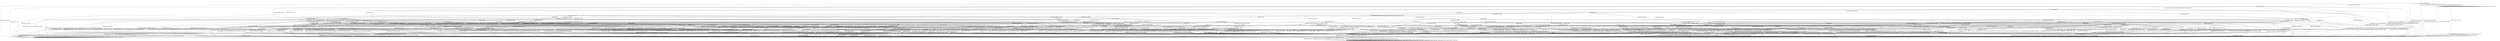 digraph h14 {
s0 [label="s0"];
s1 [label="s1"];
s2 [label="s2"];
s6 [label="s6"];
s8 [label="s8"];
s3 [label="s3"];
s4 [label="s4"];
s7 [label="s7"];
s9 [label="s9"];
s10 [label="s10"];
s16 [label="s16"];
s22 [label="s22"];
s5 [label="s5"];
s11 [label="s11"];
s17 [label="s17"];
s20 [label="s20"];
s23 [label="s23"];
s24 [label="s24"];
s28 [label="s28"];
s30 [label="s30"];
s40 [label="s40"];
s43 [label="s43"];
s69 [label="s69"];
s72 [label="s72"];
s86 [label="s86"];
s12 [label="s12"];
s13 [label="s13"];
s19 [label="s19"];
s21 [label="s21"];
s25 [label="s25"];
s26 [label="s26"];
s29 [label="s29"];
s31 [label="s31"];
s32 [label="s32"];
s34 [label="s34"];
s35 [label="s35"];
s44 [label="s44"];
s46 [label="s46"];
s48 [label="s48"];
s49 [label="s49"];
s53 [label="s53"];
s54 [label="s54"];
s70 [label="s70"];
s73 [label="s73"];
s74 [label="s74"];
s14 [label="s14"];
s15 [label="s15"];
s18 [label="s18"];
s27 [label="s27"];
s33 [label="s33"];
s36 [label="s36"];
s37 [label="s37"];
s39 [label="s39"];
s41 [label="s41"];
s42 [label="s42"];
s47 [label="s47"];
s50 [label="s50"];
s51 [label="s51"];
s55 [label="s55"];
s56 [label="s56"];
s58 [label="s58"];
s59 [label="s59"];
s71 [label="s71"];
s75 [label="s75"];
s77 [label="s77"];
s78 [label="s78"];
s38 [label="s38"];
s45 [label="s45"];
s52 [label="s52"];
s57 [label="s57"];
s60 [label="s60"];
s61 [label="s61"];
s63 [label="s63"];
s64 [label="s64"];
s76 [label="s76"];
s79 [label="s79"];
s80 [label="s80"];
s81 [label="s81"];
s82 [label="s82"];
s83 [label="s83"];
s84 [label="s84"];
s62 [label="s62"];
s65 [label="s65"];
s66 [label="s66"];
s67 [label="s67"];
s85 [label="s85"];
s68 [label="s68"];
s0 -> s1 [label="RSA_CLIENT_HELLO / HELLO_VERIFY_REQUEST"];
s0 -> s2 [label="RSA_CLIENT_KEY_EXCHANGE / TIMEOUT"];
s0 -> s8 [label="CHANGE_CIPHER_SPEC / TIMEOUT"];
s0 -> s2 [label="FINISHED / TIMEOUT"];
s0 -> s0 [label="APPLICATION / TIMEOUT"];
s0 -> s2 [label="CERTIFICATE / TIMEOUT"];
s0 -> s2 [label="EMPTY_CERTIFICATE / TIMEOUT"];
s0 -> s2 [label="CERTIFICATE_VERIFY / TIMEOUT"];
s0 -> s6 [label="Alert(WARNING,CLOSE_NOTIFY) / TIMEOUT"];
s0 -> s6 [label="Alert(FATAL,UNEXPECTED_MESSAGE) / TIMEOUT"];
s1 -> s3 [label="RSA_CLIENT_HELLO / SERVER_HELLO,CERTIFICATE,CERTIFICATE_REQUEST,SERVER_HELLO_DONE"];
s1 -> s4 [label="RSA_CLIENT_KEY_EXCHANGE / TIMEOUT"];
s1 -> s8 [label="CHANGE_CIPHER_SPEC / TIMEOUT"];
s1 -> s10 [label="FINISHED / TIMEOUT"];
s1 -> s1 [label="APPLICATION / TIMEOUT"];
s1 -> s22 [label="CERTIFICATE / TIMEOUT"];
s1 -> s16 [label="EMPTY_CERTIFICATE / TIMEOUT"];
s1 -> s10 [label="CERTIFICATE_VERIFY / TIMEOUT"];
s1 -> s6 [label="Alert(WARNING,CLOSE_NOTIFY) / Alert(WARNING,CLOSE_NOTIFY)"];
s1 -> s6 [label="Alert(FATAL,UNEXPECTED_MESSAGE) / TIMEOUT"];
s2 -> s2 [label="RSA_CLIENT_HELLO / TIMEOUT"];
s2 -> s2 [label="RSA_CLIENT_KEY_EXCHANGE / TIMEOUT"];
s2 -> s9 [label="CHANGE_CIPHER_SPEC / TIMEOUT"];
s2 -> s2 [label="FINISHED / TIMEOUT"];
s2 -> s2 [label="APPLICATION / TIMEOUT"];
s2 -> s2 [label="CERTIFICATE / TIMEOUT"];
s2 -> s2 [label="EMPTY_CERTIFICATE / TIMEOUT"];
s2 -> s2 [label="CERTIFICATE_VERIFY / TIMEOUT"];
s2 -> s6 [label="Alert(WARNING,CLOSE_NOTIFY) / TIMEOUT"];
s2 -> s6 [label="Alert(FATAL,UNEXPECTED_MESSAGE) / TIMEOUT"];
s6 -> s7 [label="RSA_CLIENT_HELLO / TIMEOUT"];
s6 -> s7 [label="RSA_CLIENT_KEY_EXCHANGE / TIMEOUT"];
s6 -> s7 [label="CHANGE_CIPHER_SPEC / TIMEOUT"];
s6 -> s7 [label="FINISHED / TIMEOUT"];
s6 -> s7 [label="APPLICATION / TIMEOUT"];
s6 -> s7 [label="CERTIFICATE / TIMEOUT"];
s6 -> s7 [label="EMPTY_CERTIFICATE / TIMEOUT"];
s6 -> s7 [label="CERTIFICATE_VERIFY / TIMEOUT"];
s6 -> s7 [label="Alert(WARNING,CLOSE_NOTIFY) / TIMEOUT"];
s6 -> s7 [label="Alert(FATAL,UNEXPECTED_MESSAGE) / TIMEOUT"];
s8 -> s8 [label="RSA_CLIENT_HELLO / TIMEOUT"];
s8 -> s8 [label="RSA_CLIENT_KEY_EXCHANGE / TIMEOUT"];
s8 -> s8 [label="CHANGE_CIPHER_SPEC / TIMEOUT"];
s8 -> s8 [label="FINISHED / TIMEOUT"];
s8 -> s8 [label="APPLICATION / TIMEOUT"];
s8 -> s8 [label="CERTIFICATE / TIMEOUT"];
s8 -> s8 [label="EMPTY_CERTIFICATE / TIMEOUT"];
s8 -> s8 [label="CERTIFICATE_VERIFY / TIMEOUT"];
s8 -> s8 [label="Alert(WARNING,CLOSE_NOTIFY) / TIMEOUT"];
s8 -> s8 [label="Alert(FATAL,UNEXPECTED_MESSAGE) / TIMEOUT"];
s3 -> s6 [label="RSA_CLIENT_HELLO / Alert(FATAL,UNEXPECTED_MESSAGE)"];
s3 -> s11 [label="RSA_CLIENT_KEY_EXCHANGE / TIMEOUT"];
s3 -> s8 [label="CHANGE_CIPHER_SPEC / TIMEOUT"];
s3 -> s10 [label="FINISHED / TIMEOUT"];
s3 -> s3 [label="APPLICATION / TIMEOUT"];
s3 -> s69 [label="CERTIFICATE / TIMEOUT"];
s3 -> s17 [label="EMPTY_CERTIFICATE / TIMEOUT"];
s3 -> s10 [label="CERTIFICATE_VERIFY / TIMEOUT"];
s3 -> s6 [label="Alert(WARNING,CLOSE_NOTIFY) / Alert(WARNING,CLOSE_NOTIFY)"];
s3 -> s6 [label="Alert(FATAL,UNEXPECTED_MESSAGE) / TIMEOUT"];
s4 -> s28 [label="RSA_CLIENT_HELLO / TIMEOUT"];
s4 -> s10 [label="RSA_CLIENT_KEY_EXCHANGE / TIMEOUT"];
s4 -> s5 [label="CHANGE_CIPHER_SPEC / TIMEOUT"];
s4 -> s40 [label="FINISHED / TIMEOUT"];
s4 -> s4 [label="APPLICATION / TIMEOUT"];
s4 -> s20 [label="CERTIFICATE / TIMEOUT"];
s4 -> s20 [label="EMPTY_CERTIFICATE / TIMEOUT"];
s4 -> s23 [label="CERTIFICATE_VERIFY / TIMEOUT"];
s4 -> s6 [label="Alert(WARNING,CLOSE_NOTIFY) / Alert(WARNING,CLOSE_NOTIFY)"];
s4 -> s6 [label="Alert(FATAL,UNEXPECTED_MESSAGE) / TIMEOUT"];
s7 -> s7 [label="RSA_CLIENT_HELLO / SOCKET_CLOSED"];
s7 -> s7 [label="RSA_CLIENT_KEY_EXCHANGE / SOCKET_CLOSED"];
s7 -> s7 [label="CHANGE_CIPHER_SPEC / SOCKET_CLOSED"];
s7 -> s7 [label="FINISHED / SOCKET_CLOSED"];
s7 -> s7 [label="APPLICATION / SOCKET_CLOSED"];
s7 -> s7 [label="CERTIFICATE / SOCKET_CLOSED"];
s7 -> s7 [label="EMPTY_CERTIFICATE / SOCKET_CLOSED"];
s7 -> s7 [label="CERTIFICATE_VERIFY / SOCKET_CLOSED"];
s7 -> s7 [label="Alert(WARNING,CLOSE_NOTIFY) / SOCKET_CLOSED"];
s7 -> s7 [label="Alert(FATAL,UNEXPECTED_MESSAGE) / SOCKET_CLOSED"];
s9 -> s6 [label="RSA_CLIENT_HELLO / TIMEOUT"];
s9 -> s6 [label="RSA_CLIENT_KEY_EXCHANGE / TIMEOUT"];
s9 -> s8 [label="CHANGE_CIPHER_SPEC / TIMEOUT"];
s9 -> s6 [label="FINISHED / TIMEOUT"];
s9 -> s9 [label="APPLICATION / TIMEOUT"];
s9 -> s6 [label="CERTIFICATE / TIMEOUT"];
s9 -> s6 [label="EMPTY_CERTIFICATE / TIMEOUT"];
s9 -> s6 [label="CERTIFICATE_VERIFY / TIMEOUT"];
s9 -> s9 [label="Alert(WARNING,CLOSE_NOTIFY) / TIMEOUT"];
s9 -> s9 [label="Alert(FATAL,UNEXPECTED_MESSAGE) / TIMEOUT"];
s10 -> s10 [label="RSA_CLIENT_HELLO / TIMEOUT"];
s10 -> s10 [label="RSA_CLIENT_KEY_EXCHANGE / TIMEOUT"];
s10 -> s8 [label="CHANGE_CIPHER_SPEC / TIMEOUT"];
s10 -> s10 [label="FINISHED / TIMEOUT"];
s10 -> s10 [label="APPLICATION / TIMEOUT"];
s10 -> s10 [label="CERTIFICATE / TIMEOUT"];
s10 -> s10 [label="EMPTY_CERTIFICATE / TIMEOUT"];
s10 -> s10 [label="CERTIFICATE_VERIFY / TIMEOUT"];
s10 -> s6 [label="Alert(WARNING,CLOSE_NOTIFY) / Alert(WARNING,CLOSE_NOTIFY)"];
s10 -> s6 [label="Alert(FATAL,UNEXPECTED_MESSAGE) / TIMEOUT"];
s16 -> s30 [label="RSA_CLIENT_HELLO / TIMEOUT"];
s16 -> s20 [label="RSA_CLIENT_KEY_EXCHANGE / TIMEOUT"];
s16 -> s5 [label="CHANGE_CIPHER_SPEC / TIMEOUT"];
s16 -> s43 [label="FINISHED / TIMEOUT"];
s16 -> s16 [label="APPLICATION / TIMEOUT"];
s16 -> s10 [label="CERTIFICATE / TIMEOUT"];
s16 -> s10 [label="EMPTY_CERTIFICATE / TIMEOUT"];
s16 -> s24 [label="CERTIFICATE_VERIFY / TIMEOUT"];
s16 -> s6 [label="Alert(WARNING,CLOSE_NOTIFY) / Alert(WARNING,CLOSE_NOTIFY)"];
s16 -> s6 [label="Alert(FATAL,UNEXPECTED_MESSAGE) / TIMEOUT"];
s22 -> s22 [label="RSA_CLIENT_HELLO / TIMEOUT"];
s22 -> s86 [label="RSA_CLIENT_KEY_EXCHANGE / TIMEOUT"];
s22 -> s8 [label="CHANGE_CIPHER_SPEC / TIMEOUT"];
s22 -> s72 [label="FINISHED / TIMEOUT"];
s22 -> s22 [label="APPLICATION / TIMEOUT"];
s22 -> s10 [label="CERTIFICATE / TIMEOUT"];
s22 -> s10 [label="EMPTY_CERTIFICATE / TIMEOUT"];
s22 -> s24 [label="CERTIFICATE_VERIFY / TIMEOUT"];
s22 -> s6 [label="Alert(WARNING,CLOSE_NOTIFY) / Alert(WARNING,CLOSE_NOTIFY)"];
s22 -> s6 [label="Alert(FATAL,UNEXPECTED_MESSAGE) / TIMEOUT"];
s5 -> s6 [label="RSA_CLIENT_HELLO / Alert(FATAL,UNEXPECTED_MESSAGE)"];
s5 -> s6 [label="RSA_CLIENT_KEY_EXCHANGE / Alert(FATAL,UNEXPECTED_MESSAGE)"];
s5 -> s8 [label="CHANGE_CIPHER_SPEC / TIMEOUT"];
s5 -> s6 [label="FINISHED / Alert(FATAL,UNEXPECTED_MESSAGE)"];
s5 -> s5 [label="APPLICATION / TIMEOUT"];
s5 -> s6 [label="CERTIFICATE / Alert(FATAL,UNEXPECTED_MESSAGE)"];
s5 -> s6 [label="EMPTY_CERTIFICATE / Alert(FATAL,UNEXPECTED_MESSAGE)"];
s5 -> s6 [label="CERTIFICATE_VERIFY / Alert(FATAL,UNEXPECTED_MESSAGE)"];
s5 -> s5 [label="Alert(WARNING,CLOSE_NOTIFY) / TIMEOUT"];
s5 -> s5 [label="Alert(FATAL,UNEXPECTED_MESSAGE) / TIMEOUT"];
s11 -> s28 [label="RSA_CLIENT_HELLO / TIMEOUT"];
s11 -> s10 [label="RSA_CLIENT_KEY_EXCHANGE / TIMEOUT"];
s11 -> s12 [label="CHANGE_CIPHER_SPEC / TIMEOUT"];
s11 -> s40 [label="FINISHED / TIMEOUT"];
s11 -> s11 [label="APPLICATION / TIMEOUT"];
s11 -> s29 [label="CERTIFICATE / TIMEOUT"];
s11 -> s21 [label="EMPTY_CERTIFICATE / TIMEOUT"];
s11 -> s13 [label="CERTIFICATE_VERIFY / TIMEOUT"];
s11 -> s6 [label="Alert(WARNING,CLOSE_NOTIFY) / Alert(WARNING,CLOSE_NOTIFY)"];
s11 -> s6 [label="Alert(FATAL,UNEXPECTED_MESSAGE) / TIMEOUT"];
s17 -> s31 [label="RSA_CLIENT_HELLO / TIMEOUT"];
s17 -> s21 [label="RSA_CLIENT_KEY_EXCHANGE / TIMEOUT"];
s17 -> s19 [label="CHANGE_CIPHER_SPEC / TIMEOUT"];
s17 -> s44 [label="FINISHED / TIMEOUT"];
s17 -> s17 [label="APPLICATION / TIMEOUT"];
s17 -> s10 [label="CERTIFICATE / TIMEOUT"];
s17 -> s10 [label="EMPTY_CERTIFICATE / TIMEOUT"];
s17 -> s25 [label="CERTIFICATE_VERIFY / TIMEOUT"];
s17 -> s6 [label="Alert(WARNING,CLOSE_NOTIFY) / Alert(WARNING,CLOSE_NOTIFY)"];
s17 -> s6 [label="Alert(FATAL,UNEXPECTED_MESSAGE) / TIMEOUT"];
s20 -> s32 [label="RSA_CLIENT_HELLO / TIMEOUT"];
s20 -> s10 [label="RSA_CLIENT_KEY_EXCHANGE / TIMEOUT"];
s20 -> s5 [label="CHANGE_CIPHER_SPEC / TIMEOUT"];
s20 -> s46 [label="FINISHED / TIMEOUT"];
s20 -> s20 [label="APPLICATION / TIMEOUT"];
s20 -> s10 [label="CERTIFICATE / TIMEOUT"];
s20 -> s10 [label="EMPTY_CERTIFICATE / TIMEOUT"];
s20 -> s26 [label="CERTIFICATE_VERIFY / TIMEOUT"];
s20 -> s6 [label="Alert(WARNING,CLOSE_NOTIFY) / Alert(WARNING,CLOSE_NOTIFY)"];
s20 -> s6 [label="Alert(FATAL,UNEXPECTED_MESSAGE) / TIMEOUT"];
s23 -> s34 [label="RSA_CLIENT_HELLO / TIMEOUT"];
s23 -> s10 [label="RSA_CLIENT_KEY_EXCHANGE / TIMEOUT"];
s23 -> s5 [label="CHANGE_CIPHER_SPEC / TIMEOUT"];
s23 -> s48 [label="FINISHED / TIMEOUT"];
s23 -> s23 [label="APPLICATION / TIMEOUT"];
s23 -> s26 [label="CERTIFICATE / TIMEOUT"];
s23 -> s26 [label="EMPTY_CERTIFICATE / TIMEOUT"];
s23 -> s10 [label="CERTIFICATE_VERIFY / TIMEOUT"];
s23 -> s6 [label="Alert(WARNING,CLOSE_NOTIFY) / Alert(WARNING,CLOSE_NOTIFY)"];
s23 -> s6 [label="Alert(FATAL,UNEXPECTED_MESSAGE) / TIMEOUT"];
s24 -> s35 [label="RSA_CLIENT_HELLO / TIMEOUT"];
s24 -> s26 [label="RSA_CLIENT_KEY_EXCHANGE / TIMEOUT"];
s24 -> s5 [label="CHANGE_CIPHER_SPEC / TIMEOUT"];
s24 -> s49 [label="FINISHED / TIMEOUT"];
s24 -> s24 [label="APPLICATION / TIMEOUT"];
s24 -> s10 [label="CERTIFICATE / TIMEOUT"];
s24 -> s10 [label="EMPTY_CERTIFICATE / TIMEOUT"];
s24 -> s10 [label="CERTIFICATE_VERIFY / TIMEOUT"];
s24 -> s6 [label="Alert(WARNING,CLOSE_NOTIFY) / Alert(WARNING,CLOSE_NOTIFY)"];
s24 -> s6 [label="Alert(FATAL,UNEXPECTED_MESSAGE) / TIMEOUT"];
s28 -> s10 [label="RSA_CLIENT_HELLO / TIMEOUT"];
s28 -> s10 [label="RSA_CLIENT_KEY_EXCHANGE / TIMEOUT"];
s28 -> s5 [label="CHANGE_CIPHER_SPEC / TIMEOUT"];
s28 -> s53 [label="FINISHED / TIMEOUT"];
s28 -> s28 [label="APPLICATION / TIMEOUT"];
s28 -> s32 [label="CERTIFICATE / TIMEOUT"];
s28 -> s32 [label="EMPTY_CERTIFICATE / TIMEOUT"];
s28 -> s34 [label="CERTIFICATE_VERIFY / TIMEOUT"];
s28 -> s6 [label="Alert(WARNING,CLOSE_NOTIFY) / Alert(WARNING,CLOSE_NOTIFY)"];
s28 -> s6 [label="Alert(FATAL,UNEXPECTED_MESSAGE) / TIMEOUT"];
s30 -> s10 [label="RSA_CLIENT_HELLO / TIMEOUT"];
s30 -> s32 [label="RSA_CLIENT_KEY_EXCHANGE / TIMEOUT"];
s30 -> s5 [label="CHANGE_CIPHER_SPEC / TIMEOUT"];
s30 -> s54 [label="FINISHED / TIMEOUT"];
s30 -> s30 [label="APPLICATION / TIMEOUT"];
s30 -> s10 [label="CERTIFICATE / TIMEOUT"];
s30 -> s10 [label="EMPTY_CERTIFICATE / TIMEOUT"];
s30 -> s35 [label="CERTIFICATE_VERIFY / TIMEOUT"];
s30 -> s6 [label="Alert(WARNING,CLOSE_NOTIFY) / Alert(WARNING,CLOSE_NOTIFY)"];
s30 -> s6 [label="Alert(FATAL,UNEXPECTED_MESSAGE) / TIMEOUT"];
s40 -> s53 [label="RSA_CLIENT_HELLO / TIMEOUT"];
s40 -> s10 [label="RSA_CLIENT_KEY_EXCHANGE / TIMEOUT"];
s40 -> s5 [label="CHANGE_CIPHER_SPEC / TIMEOUT"];
s40 -> s10 [label="FINISHED / TIMEOUT"];
s40 -> s40 [label="APPLICATION / TIMEOUT"];
s40 -> s46 [label="CERTIFICATE / TIMEOUT"];
s40 -> s46 [label="EMPTY_CERTIFICATE / TIMEOUT"];
s40 -> s48 [label="CERTIFICATE_VERIFY / TIMEOUT"];
s40 -> s6 [label="Alert(WARNING,CLOSE_NOTIFY) / Alert(WARNING,CLOSE_NOTIFY)"];
s40 -> s6 [label="Alert(FATAL,UNEXPECTED_MESSAGE) / TIMEOUT"];
s43 -> s54 [label="RSA_CLIENT_HELLO / TIMEOUT"];
s43 -> s46 [label="RSA_CLIENT_KEY_EXCHANGE / TIMEOUT"];
s43 -> s5 [label="CHANGE_CIPHER_SPEC / TIMEOUT"];
s43 -> s10 [label="FINISHED / TIMEOUT"];
s43 -> s43 [label="APPLICATION / TIMEOUT"];
s43 -> s10 [label="CERTIFICATE / TIMEOUT"];
s43 -> s10 [label="EMPTY_CERTIFICATE / TIMEOUT"];
s43 -> s49 [label="CERTIFICATE_VERIFY / TIMEOUT"];
s43 -> s6 [label="Alert(WARNING,CLOSE_NOTIFY) / Alert(WARNING,CLOSE_NOTIFY)"];
s43 -> s6 [label="Alert(FATAL,UNEXPECTED_MESSAGE) / TIMEOUT"];
s69 -> s22 [label="RSA_CLIENT_HELLO / TIMEOUT"];
s69 -> s73 [label="RSA_CLIENT_KEY_EXCHANGE / TIMEOUT"];
s69 -> s8 [label="CHANGE_CIPHER_SPEC / TIMEOUT"];
s69 -> s72 [label="FINISHED / TIMEOUT"];
s69 -> s69 [label="APPLICATION / TIMEOUT"];
s69 -> s10 [label="CERTIFICATE / TIMEOUT"];
s69 -> s10 [label="EMPTY_CERTIFICATE / TIMEOUT"];
s69 -> s70 [label="CERTIFICATE_VERIFY / TIMEOUT"];
s69 -> s6 [label="Alert(WARNING,CLOSE_NOTIFY) / Alert(WARNING,CLOSE_NOTIFY)"];
s69 -> s6 [label="Alert(FATAL,UNEXPECTED_MESSAGE) / TIMEOUT"];
s72 -> s72 [label="RSA_CLIENT_HELLO / TIMEOUT"];
s72 -> s74 [label="RSA_CLIENT_KEY_EXCHANGE / TIMEOUT"];
s72 -> s8 [label="CHANGE_CIPHER_SPEC / TIMEOUT"];
s72 -> s10 [label="FINISHED / TIMEOUT"];
s72 -> s72 [label="APPLICATION / TIMEOUT"];
s72 -> s10 [label="CERTIFICATE / TIMEOUT"];
s72 -> s10 [label="EMPTY_CERTIFICATE / TIMEOUT"];
s72 -> s49 [label="CERTIFICATE_VERIFY / TIMEOUT"];
s72 -> s6 [label="Alert(WARNING,CLOSE_NOTIFY) / Alert(WARNING,CLOSE_NOTIFY)"];
s72 -> s6 [label="Alert(FATAL,UNEXPECTED_MESSAGE) / TIMEOUT"];
s86 -> s86 [label="RSA_CLIENT_HELLO / TIMEOUT"];
s86 -> s10 [label="RSA_CLIENT_KEY_EXCHANGE / TIMEOUT"];
s86 -> s8 [label="CHANGE_CIPHER_SPEC / TIMEOUT"];
s86 -> s74 [label="FINISHED / TIMEOUT"];
s86 -> s86 [label="APPLICATION / TIMEOUT"];
s86 -> s10 [label="CERTIFICATE / TIMEOUT"];
s86 -> s10 [label="EMPTY_CERTIFICATE / TIMEOUT"];
s86 -> s26 [label="CERTIFICATE_VERIFY / TIMEOUT"];
s86 -> s6 [label="Alert(WARNING,CLOSE_NOTIFY) / Alert(WARNING,CLOSE_NOTIFY)"];
s86 -> s6 [label="Alert(FATAL,UNEXPECTED_MESSAGE) / TIMEOUT"];
s12 -> s77 [label="RSA_CLIENT_HELLO / TIMEOUT"];
s12 -> s10 [label="RSA_CLIENT_KEY_EXCHANGE / TIMEOUT"];
s12 -> s8 [label="CHANGE_CIPHER_SPEC / TIMEOUT"];
s12 -> s14 [label="FINISHED / CHANGE_CIPHER_SPEC,FINISHED,CHANGE_CIPHER_SPEC,FINISHED"];
s12 -> s12 [label="APPLICATION / TIMEOUT"];
s12 -> s41 [label="CERTIFICATE / TIMEOUT"];
s12 -> s71 [label="EMPTY_CERTIFICATE / TIMEOUT"];
s12 -> s78 [label="CERTIFICATE_VERIFY / TIMEOUT"];
s12 -> s12 [label="Alert(WARNING,CLOSE_NOTIFY) / TIMEOUT"];
s12 -> s12 [label="Alert(FATAL,UNEXPECTED_MESSAGE) / TIMEOUT"];
s13 -> s13 [label="RSA_CLIENT_HELLO / TIMEOUT"];
s13 -> s10 [label="RSA_CLIENT_KEY_EXCHANGE / TIMEOUT"];
s13 -> s15 [label="CHANGE_CIPHER_SPEC / TIMEOUT"];
s13 -> s42 [label="FINISHED / TIMEOUT"];
s13 -> s13 [label="APPLICATION / TIMEOUT"];
s13 -> s18 [label="CERTIFICATE / TIMEOUT"];
s13 -> s18 [label="EMPTY_CERTIFICATE / TIMEOUT"];
s13 -> s10 [label="CERTIFICATE_VERIFY / TIMEOUT"];
s13 -> s6 [label="Alert(WARNING,CLOSE_NOTIFY) / Alert(WARNING,CLOSE_NOTIFY)"];
s13 -> s6 [label="Alert(FATAL,UNEXPECTED_MESSAGE) / TIMEOUT"];
s19 -> s6 [label="RSA_CLIENT_HELLO / Alert(FATAL,BAD_CERTIFICATE)"];
s19 -> s6 [label="RSA_CLIENT_KEY_EXCHANGE / Alert(FATAL,BAD_CERTIFICATE)"];
s19 -> s8 [label="CHANGE_CIPHER_SPEC / TIMEOUT"];
s19 -> s6 [label="FINISHED / Alert(FATAL,BAD_CERTIFICATE)"];
s19 -> s19 [label="APPLICATION / TIMEOUT"];
s19 -> s6 [label="CERTIFICATE / Alert(FATAL,BAD_CERTIFICATE)"];
s19 -> s6 [label="EMPTY_CERTIFICATE / Alert(FATAL,BAD_CERTIFICATE)"];
s19 -> s6 [label="CERTIFICATE_VERIFY / Alert(FATAL,BAD_CERTIFICATE)"];
s19 -> s19 [label="Alert(WARNING,CLOSE_NOTIFY) / TIMEOUT"];
s19 -> s19 [label="Alert(FATAL,UNEXPECTED_MESSAGE) / TIMEOUT"];
s21 -> s33 [label="RSA_CLIENT_HELLO / TIMEOUT"];
s21 -> s10 [label="RSA_CLIENT_KEY_EXCHANGE / TIMEOUT"];
s21 -> s19 [label="CHANGE_CIPHER_SPEC / TIMEOUT"];
s21 -> s47 [label="FINISHED / TIMEOUT"];
s21 -> s21 [label="APPLICATION / TIMEOUT"];
s21 -> s10 [label="CERTIFICATE / TIMEOUT"];
s21 -> s10 [label="EMPTY_CERTIFICATE / TIMEOUT"];
s21 -> s27 [label="CERTIFICATE_VERIFY / TIMEOUT"];
s21 -> s6 [label="Alert(WARNING,CLOSE_NOTIFY) / Alert(WARNING,CLOSE_NOTIFY)"];
s21 -> s6 [label="Alert(FATAL,UNEXPECTED_MESSAGE) / TIMEOUT"];
s25 -> s36 [label="RSA_CLIENT_HELLO / TIMEOUT"];
s25 -> s27 [label="RSA_CLIENT_KEY_EXCHANGE / TIMEOUT"];
s25 -> s19 [label="CHANGE_CIPHER_SPEC / TIMEOUT"];
s25 -> s50 [label="FINISHED / TIMEOUT"];
s25 -> s25 [label="APPLICATION / TIMEOUT"];
s25 -> s10 [label="CERTIFICATE / TIMEOUT"];
s25 -> s10 [label="EMPTY_CERTIFICATE / TIMEOUT"];
s25 -> s10 [label="CERTIFICATE_VERIFY / TIMEOUT"];
s25 -> s6 [label="Alert(WARNING,CLOSE_NOTIFY) / Alert(WARNING,CLOSE_NOTIFY)"];
s25 -> s6 [label="Alert(FATAL,UNEXPECTED_MESSAGE) / TIMEOUT"];
s26 -> s37 [label="RSA_CLIENT_HELLO / TIMEOUT"];
s26 -> s10 [label="RSA_CLIENT_KEY_EXCHANGE / TIMEOUT"];
s26 -> s5 [label="CHANGE_CIPHER_SPEC / TIMEOUT"];
s26 -> s51 [label="FINISHED / TIMEOUT"];
s26 -> s26 [label="APPLICATION / TIMEOUT"];
s26 -> s10 [label="CERTIFICATE / TIMEOUT"];
s26 -> s10 [label="EMPTY_CERTIFICATE / TIMEOUT"];
s26 -> s10 [label="CERTIFICATE_VERIFY / TIMEOUT"];
s26 -> s6 [label="Alert(WARNING,CLOSE_NOTIFY) / Alert(WARNING,CLOSE_NOTIFY)"];
s26 -> s6 [label="Alert(FATAL,UNEXPECTED_MESSAGE) / TIMEOUT"];
s29 -> s32 [label="RSA_CLIENT_HELLO / TIMEOUT"];
s29 -> s10 [label="RSA_CLIENT_KEY_EXCHANGE / TIMEOUT"];
s29 -> s39 [label="CHANGE_CIPHER_SPEC / TIMEOUT"];
s29 -> s46 [label="FINISHED / TIMEOUT"];
s29 -> s29 [label="APPLICATION / TIMEOUT"];
s29 -> s10 [label="CERTIFICATE / TIMEOUT"];
s29 -> s10 [label="EMPTY_CERTIFICATE / TIMEOUT"];
s29 -> s75 [label="CERTIFICATE_VERIFY / TIMEOUT"];
s29 -> s6 [label="Alert(WARNING,CLOSE_NOTIFY) / Alert(WARNING,CLOSE_NOTIFY)"];
s29 -> s6 [label="Alert(FATAL,UNEXPECTED_MESSAGE) / TIMEOUT"];
s31 -> s10 [label="RSA_CLIENT_HELLO / TIMEOUT"];
s31 -> s33 [label="RSA_CLIENT_KEY_EXCHANGE / TIMEOUT"];
s31 -> s19 [label="CHANGE_CIPHER_SPEC / TIMEOUT"];
s31 -> s55 [label="FINISHED / TIMEOUT"];
s31 -> s31 [label="APPLICATION / TIMEOUT"];
s31 -> s10 [label="CERTIFICATE / TIMEOUT"];
s31 -> s10 [label="EMPTY_CERTIFICATE / TIMEOUT"];
s31 -> s36 [label="CERTIFICATE_VERIFY / TIMEOUT"];
s31 -> s6 [label="Alert(WARNING,CLOSE_NOTIFY) / Alert(WARNING,CLOSE_NOTIFY)"];
s31 -> s6 [label="Alert(FATAL,UNEXPECTED_MESSAGE) / TIMEOUT"];
s32 -> s10 [label="RSA_CLIENT_HELLO / TIMEOUT"];
s32 -> s10 [label="RSA_CLIENT_KEY_EXCHANGE / TIMEOUT"];
s32 -> s5 [label="CHANGE_CIPHER_SPEC / TIMEOUT"];
s32 -> s56 [label="FINISHED / TIMEOUT"];
s32 -> s32 [label="APPLICATION / TIMEOUT"];
s32 -> s10 [label="CERTIFICATE / TIMEOUT"];
s32 -> s10 [label="EMPTY_CERTIFICATE / TIMEOUT"];
s32 -> s37 [label="CERTIFICATE_VERIFY / TIMEOUT"];
s32 -> s6 [label="Alert(WARNING,CLOSE_NOTIFY) / Alert(WARNING,CLOSE_NOTIFY)"];
s32 -> s6 [label="Alert(FATAL,UNEXPECTED_MESSAGE) / TIMEOUT"];
s34 -> s10 [label="RSA_CLIENT_HELLO / TIMEOUT"];
s34 -> s10 [label="RSA_CLIENT_KEY_EXCHANGE / TIMEOUT"];
s34 -> s5 [label="CHANGE_CIPHER_SPEC / TIMEOUT"];
s34 -> s58 [label="FINISHED / TIMEOUT"];
s34 -> s34 [label="APPLICATION / TIMEOUT"];
s34 -> s37 [label="CERTIFICATE / TIMEOUT"];
s34 -> s37 [label="EMPTY_CERTIFICATE / TIMEOUT"];
s34 -> s10 [label="CERTIFICATE_VERIFY / TIMEOUT"];
s34 -> s6 [label="Alert(WARNING,CLOSE_NOTIFY) / Alert(WARNING,CLOSE_NOTIFY)"];
s34 -> s6 [label="Alert(FATAL,UNEXPECTED_MESSAGE) / TIMEOUT"];
s35 -> s10 [label="RSA_CLIENT_HELLO / TIMEOUT"];
s35 -> s37 [label="RSA_CLIENT_KEY_EXCHANGE / TIMEOUT"];
s35 -> s5 [label="CHANGE_CIPHER_SPEC / TIMEOUT"];
s35 -> s59 [label="FINISHED / TIMEOUT"];
s35 -> s35 [label="APPLICATION / TIMEOUT"];
s35 -> s10 [label="CERTIFICATE / TIMEOUT"];
s35 -> s10 [label="EMPTY_CERTIFICATE / TIMEOUT"];
s35 -> s10 [label="CERTIFICATE_VERIFY / TIMEOUT"];
s35 -> s6 [label="Alert(WARNING,CLOSE_NOTIFY) / Alert(WARNING,CLOSE_NOTIFY)"];
s35 -> s6 [label="Alert(FATAL,UNEXPECTED_MESSAGE) / TIMEOUT"];
s44 -> s55 [label="RSA_CLIENT_HELLO / TIMEOUT"];
s44 -> s47 [label="RSA_CLIENT_KEY_EXCHANGE / TIMEOUT"];
s44 -> s19 [label="CHANGE_CIPHER_SPEC / TIMEOUT"];
s44 -> s10 [label="FINISHED / TIMEOUT"];
s44 -> s44 [label="APPLICATION / TIMEOUT"];
s44 -> s10 [label="CERTIFICATE / TIMEOUT"];
s44 -> s10 [label="EMPTY_CERTIFICATE / TIMEOUT"];
s44 -> s50 [label="CERTIFICATE_VERIFY / TIMEOUT"];
s44 -> s6 [label="Alert(WARNING,CLOSE_NOTIFY) / Alert(WARNING,CLOSE_NOTIFY)"];
s44 -> s6 [label="Alert(FATAL,UNEXPECTED_MESSAGE) / TIMEOUT"];
s46 -> s56 [label="RSA_CLIENT_HELLO / TIMEOUT"];
s46 -> s10 [label="RSA_CLIENT_KEY_EXCHANGE / TIMEOUT"];
s46 -> s5 [label="CHANGE_CIPHER_SPEC / TIMEOUT"];
s46 -> s10 [label="FINISHED / TIMEOUT"];
s46 -> s46 [label="APPLICATION / TIMEOUT"];
s46 -> s10 [label="CERTIFICATE / TIMEOUT"];
s46 -> s10 [label="EMPTY_CERTIFICATE / TIMEOUT"];
s46 -> s51 [label="CERTIFICATE_VERIFY / TIMEOUT"];
s46 -> s6 [label="Alert(WARNING,CLOSE_NOTIFY) / Alert(WARNING,CLOSE_NOTIFY)"];
s46 -> s6 [label="Alert(FATAL,UNEXPECTED_MESSAGE) / TIMEOUT"];
s48 -> s58 [label="RSA_CLIENT_HELLO / TIMEOUT"];
s48 -> s10 [label="RSA_CLIENT_KEY_EXCHANGE / TIMEOUT"];
s48 -> s5 [label="CHANGE_CIPHER_SPEC / TIMEOUT"];
s48 -> s10 [label="FINISHED / TIMEOUT"];
s48 -> s48 [label="APPLICATION / TIMEOUT"];
s48 -> s51 [label="CERTIFICATE / TIMEOUT"];
s48 -> s51 [label="EMPTY_CERTIFICATE / TIMEOUT"];
s48 -> s10 [label="CERTIFICATE_VERIFY / TIMEOUT"];
s48 -> s6 [label="Alert(WARNING,CLOSE_NOTIFY) / Alert(WARNING,CLOSE_NOTIFY)"];
s48 -> s6 [label="Alert(FATAL,UNEXPECTED_MESSAGE) / TIMEOUT"];
s49 -> s59 [label="RSA_CLIENT_HELLO / TIMEOUT"];
s49 -> s51 [label="RSA_CLIENT_KEY_EXCHANGE / TIMEOUT"];
s49 -> s5 [label="CHANGE_CIPHER_SPEC / TIMEOUT"];
s49 -> s10 [label="FINISHED / TIMEOUT"];
s49 -> s49 [label="APPLICATION / TIMEOUT"];
s49 -> s10 [label="CERTIFICATE / TIMEOUT"];
s49 -> s10 [label="EMPTY_CERTIFICATE / TIMEOUT"];
s49 -> s10 [label="CERTIFICATE_VERIFY / TIMEOUT"];
s49 -> s6 [label="Alert(WARNING,CLOSE_NOTIFY) / Alert(WARNING,CLOSE_NOTIFY)"];
s49 -> s6 [label="Alert(FATAL,UNEXPECTED_MESSAGE) / TIMEOUT"];
s53 -> s10 [label="RSA_CLIENT_HELLO / TIMEOUT"];
s53 -> s10 [label="RSA_CLIENT_KEY_EXCHANGE / TIMEOUT"];
s53 -> s5 [label="CHANGE_CIPHER_SPEC / TIMEOUT"];
s53 -> s10 [label="FINISHED / TIMEOUT"];
s53 -> s53 [label="APPLICATION / TIMEOUT"];
s53 -> s56 [label="CERTIFICATE / TIMEOUT"];
s53 -> s56 [label="EMPTY_CERTIFICATE / TIMEOUT"];
s53 -> s58 [label="CERTIFICATE_VERIFY / TIMEOUT"];
s53 -> s6 [label="Alert(WARNING,CLOSE_NOTIFY) / Alert(WARNING,CLOSE_NOTIFY)"];
s53 -> s6 [label="Alert(FATAL,UNEXPECTED_MESSAGE) / TIMEOUT"];
s54 -> s10 [label="RSA_CLIENT_HELLO / TIMEOUT"];
s54 -> s56 [label="RSA_CLIENT_KEY_EXCHANGE / TIMEOUT"];
s54 -> s5 [label="CHANGE_CIPHER_SPEC / TIMEOUT"];
s54 -> s10 [label="FINISHED / TIMEOUT"];
s54 -> s54 [label="APPLICATION / TIMEOUT"];
s54 -> s10 [label="CERTIFICATE / TIMEOUT"];
s54 -> s10 [label="EMPTY_CERTIFICATE / TIMEOUT"];
s54 -> s59 [label="CERTIFICATE_VERIFY / TIMEOUT"];
s54 -> s6 [label="Alert(WARNING,CLOSE_NOTIFY) / Alert(WARNING,CLOSE_NOTIFY)"];
s54 -> s6 [label="Alert(FATAL,UNEXPECTED_MESSAGE) / TIMEOUT"];
s70 -> s35 [label="RSA_CLIENT_HELLO / TIMEOUT"];
s70 -> s75 [label="RSA_CLIENT_KEY_EXCHANGE / TIMEOUT"];
s70 -> s5 [label="CHANGE_CIPHER_SPEC / TIMEOUT"];
s70 -> s49 [label="FINISHED / TIMEOUT"];
s70 -> s70 [label="APPLICATION / TIMEOUT"];
s70 -> s10 [label="CERTIFICATE / TIMEOUT"];
s70 -> s10 [label="EMPTY_CERTIFICATE / TIMEOUT"];
s70 -> s10 [label="CERTIFICATE_VERIFY / TIMEOUT"];
s70 -> s6 [label="Alert(WARNING,CLOSE_NOTIFY) / Alert(WARNING,CLOSE_NOTIFY)"];
s70 -> s6 [label="Alert(FATAL,UNEXPECTED_MESSAGE) / TIMEOUT"];
s73 -> s86 [label="RSA_CLIENT_HELLO / TIMEOUT"];
s73 -> s10 [label="RSA_CLIENT_KEY_EXCHANGE / TIMEOUT"];
s73 -> s8 [label="CHANGE_CIPHER_SPEC / TIMEOUT"];
s73 -> s74 [label="FINISHED / TIMEOUT"];
s73 -> s73 [label="APPLICATION / TIMEOUT"];
s73 -> s10 [label="CERTIFICATE / TIMEOUT"];
s73 -> s10 [label="EMPTY_CERTIFICATE / TIMEOUT"];
s73 -> s75 [label="CERTIFICATE_VERIFY / TIMEOUT"];
s73 -> s6 [label="Alert(WARNING,CLOSE_NOTIFY) / Alert(WARNING,CLOSE_NOTIFY)"];
s73 -> s6 [label="Alert(FATAL,UNEXPECTED_MESSAGE) / TIMEOUT"];
s74 -> s74 [label="RSA_CLIENT_HELLO / TIMEOUT"];
s74 -> s10 [label="RSA_CLIENT_KEY_EXCHANGE / TIMEOUT"];
s74 -> s8 [label="CHANGE_CIPHER_SPEC / TIMEOUT"];
s74 -> s10 [label="FINISHED / TIMEOUT"];
s74 -> s74 [label="APPLICATION / TIMEOUT"];
s74 -> s10 [label="CERTIFICATE / TIMEOUT"];
s74 -> s10 [label="EMPTY_CERTIFICATE / TIMEOUT"];
s74 -> s51 [label="CERTIFICATE_VERIFY / TIMEOUT"];
s74 -> s6 [label="Alert(WARNING,CLOSE_NOTIFY) / Alert(WARNING,CLOSE_NOTIFY)"];
s74 -> s6 [label="Alert(FATAL,UNEXPECTED_MESSAGE) / TIMEOUT"];
s14 -> s14 [label="RSA_CLIENT_HELLO / TIMEOUT"];
s14 -> s14 [label="RSA_CLIENT_KEY_EXCHANGE / TIMEOUT"];
s14 -> s8 [label="CHANGE_CIPHER_SPEC / TIMEOUT"];
s14 -> s14 [label="FINISHED / TIMEOUT"];
s14 -> s6 [label="APPLICATION / APPLICATION"];
s14 -> s14 [label="CERTIFICATE / TIMEOUT"];
s14 -> s14 [label="EMPTY_CERTIFICATE / TIMEOUT"];
s14 -> s14 [label="CERTIFICATE_VERIFY / TIMEOUT"];
s14 -> s6 [label="Alert(WARNING,CLOSE_NOTIFY) / TIMEOUT"];
s14 -> s6 [label="Alert(FATAL,UNEXPECTED_MESSAGE) / TIMEOUT"];
s15 -> s6 [label="RSA_CLIENT_HELLO / Alert(FATAL,HANDSHAKE_FAILURE)"];
s15 -> s6 [label="RSA_CLIENT_KEY_EXCHANGE / Alert(FATAL,HANDSHAKE_FAILURE)"];
s15 -> s8 [label="CHANGE_CIPHER_SPEC / TIMEOUT"];
s15 -> s6 [label="FINISHED / Alert(FATAL,HANDSHAKE_FAILURE)"];
s15 -> s15 [label="APPLICATION / TIMEOUT"];
s15 -> s6 [label="CERTIFICATE / Alert(FATAL,HANDSHAKE_FAILURE)"];
s15 -> s6 [label="EMPTY_CERTIFICATE / Alert(FATAL,HANDSHAKE_FAILURE)"];
s15 -> s6 [label="CERTIFICATE_VERIFY / Alert(FATAL,HANDSHAKE_FAILURE)"];
s15 -> s15 [label="Alert(WARNING,CLOSE_NOTIFY) / TIMEOUT"];
s15 -> s15 [label="Alert(FATAL,UNEXPECTED_MESSAGE) / TIMEOUT"];
s18 -> s18 [label="RSA_CLIENT_HELLO / TIMEOUT"];
s18 -> s10 [label="RSA_CLIENT_KEY_EXCHANGE / TIMEOUT"];
s18 -> s15 [label="CHANGE_CIPHER_SPEC / TIMEOUT"];
s18 -> s45 [label="FINISHED / TIMEOUT"];
s18 -> s18 [label="APPLICATION / TIMEOUT"];
s18 -> s10 [label="CERTIFICATE / TIMEOUT"];
s18 -> s10 [label="EMPTY_CERTIFICATE / TIMEOUT"];
s18 -> s10 [label="CERTIFICATE_VERIFY / TIMEOUT"];
s18 -> s6 [label="Alert(WARNING,CLOSE_NOTIFY) / Alert(WARNING,CLOSE_NOTIFY)"];
s18 -> s6 [label="Alert(FATAL,UNEXPECTED_MESSAGE) / TIMEOUT"];
s27 -> s38 [label="RSA_CLIENT_HELLO / TIMEOUT"];
s27 -> s10 [label="RSA_CLIENT_KEY_EXCHANGE / TIMEOUT"];
s27 -> s19 [label="CHANGE_CIPHER_SPEC / TIMEOUT"];
s27 -> s52 [label="FINISHED / TIMEOUT"];
s27 -> s27 [label="APPLICATION / TIMEOUT"];
s27 -> s10 [label="CERTIFICATE / TIMEOUT"];
s27 -> s10 [label="EMPTY_CERTIFICATE / TIMEOUT"];
s27 -> s10 [label="CERTIFICATE_VERIFY / TIMEOUT"];
s27 -> s6 [label="Alert(WARNING,CLOSE_NOTIFY) / Alert(WARNING,CLOSE_NOTIFY)"];
s27 -> s6 [label="Alert(FATAL,UNEXPECTED_MESSAGE) / TIMEOUT"];
s33 -> s10 [label="RSA_CLIENT_HELLO / TIMEOUT"];
s33 -> s10 [label="RSA_CLIENT_KEY_EXCHANGE / TIMEOUT"];
s33 -> s19 [label="CHANGE_CIPHER_SPEC / TIMEOUT"];
s33 -> s57 [label="FINISHED / TIMEOUT"];
s33 -> s33 [label="APPLICATION / TIMEOUT"];
s33 -> s10 [label="CERTIFICATE / TIMEOUT"];
s33 -> s10 [label="EMPTY_CERTIFICATE / TIMEOUT"];
s33 -> s38 [label="CERTIFICATE_VERIFY / TIMEOUT"];
s33 -> s6 [label="Alert(WARNING,CLOSE_NOTIFY) / Alert(WARNING,CLOSE_NOTIFY)"];
s33 -> s6 [label="Alert(FATAL,UNEXPECTED_MESSAGE) / TIMEOUT"];
s36 -> s10 [label="RSA_CLIENT_HELLO / TIMEOUT"];
s36 -> s38 [label="RSA_CLIENT_KEY_EXCHANGE / TIMEOUT"];
s36 -> s19 [label="CHANGE_CIPHER_SPEC / TIMEOUT"];
s36 -> s60 [label="FINISHED / TIMEOUT"];
s36 -> s36 [label="APPLICATION / TIMEOUT"];
s36 -> s10 [label="CERTIFICATE / TIMEOUT"];
s36 -> s10 [label="EMPTY_CERTIFICATE / TIMEOUT"];
s36 -> s10 [label="CERTIFICATE_VERIFY / TIMEOUT"];
s36 -> s6 [label="Alert(WARNING,CLOSE_NOTIFY) / Alert(WARNING,CLOSE_NOTIFY)"];
s36 -> s6 [label="Alert(FATAL,UNEXPECTED_MESSAGE) / TIMEOUT"];
s37 -> s10 [label="RSA_CLIENT_HELLO / TIMEOUT"];
s37 -> s10 [label="RSA_CLIENT_KEY_EXCHANGE / TIMEOUT"];
s37 -> s5 [label="CHANGE_CIPHER_SPEC / TIMEOUT"];
s37 -> s61 [label="FINISHED / TIMEOUT"];
s37 -> s37 [label="APPLICATION / TIMEOUT"];
s37 -> s10 [label="CERTIFICATE / TIMEOUT"];
s37 -> s10 [label="EMPTY_CERTIFICATE / TIMEOUT"];
s37 -> s10 [label="CERTIFICATE_VERIFY / TIMEOUT"];
s37 -> s6 [label="Alert(WARNING,CLOSE_NOTIFY) / Alert(WARNING,CLOSE_NOTIFY)"];
s37 -> s6 [label="Alert(FATAL,UNEXPECTED_MESSAGE) / TIMEOUT"];
s39 -> s10 [label="RSA_CLIENT_HELLO / TIMEOUT"];
s39 -> s10 [label="RSA_CLIENT_KEY_EXCHANGE / TIMEOUT"];
s39 -> s8 [label="CHANGE_CIPHER_SPEC / TIMEOUT"];
s39 -> s14 [label="FINISHED / CHANGE_CIPHER_SPEC,FINISHED,CHANGE_CIPHER_SPEC,FINISHED"];
s39 -> s39 [label="APPLICATION / TIMEOUT"];
s39 -> s10 [label="CERTIFICATE / TIMEOUT"];
s39 -> s10 [label="EMPTY_CERTIFICATE / TIMEOUT"];
s39 -> s10 [label="CERTIFICATE_VERIFY / TIMEOUT"];
s39 -> s39 [label="Alert(WARNING,CLOSE_NOTIFY) / TIMEOUT"];
s39 -> s39 [label="Alert(FATAL,UNEXPECTED_MESSAGE) / TIMEOUT"];
s41 -> s79 [label="RSA_CLIENT_HELLO / TIMEOUT"];
s41 -> s10 [label="RSA_CLIENT_KEY_EXCHANGE / TIMEOUT"];
s41 -> s5 [label="CHANGE_CIPHER_SPEC / TIMEOUT"];
s41 -> s63 [label="FINISHED / TIMEOUT"];
s41 -> s10 [label="APPLICATION / TIMEOUT"];
s41 -> s10 [label="CERTIFICATE / TIMEOUT"];
s41 -> s10 [label="EMPTY_CERTIFICATE / TIMEOUT"];
s41 -> s41 [label="CERTIFICATE_VERIFY / TIMEOUT"];
s41 -> s6 [label="Alert(WARNING,CLOSE_NOTIFY) / Alert(WARNING,CLOSE_NOTIFY)"];
s41 -> s6 [label="Alert(FATAL,UNEXPECTED_MESSAGE) / TIMEOUT"];
s42 -> s64 [label="RSA_CLIENT_HELLO / TIMEOUT"];
s42 -> s10 [label="RSA_CLIENT_KEY_EXCHANGE / TIMEOUT"];
s42 -> s15 [label="CHANGE_CIPHER_SPEC / TIMEOUT"];
s42 -> s10 [label="FINISHED / TIMEOUT"];
s42 -> s42 [label="APPLICATION / TIMEOUT"];
s42 -> s45 [label="CERTIFICATE / TIMEOUT"];
s42 -> s45 [label="EMPTY_CERTIFICATE / TIMEOUT"];
s42 -> s10 [label="CERTIFICATE_VERIFY / TIMEOUT"];
s42 -> s6 [label="Alert(WARNING,CLOSE_NOTIFY) / Alert(WARNING,CLOSE_NOTIFY)"];
s42 -> s6 [label="Alert(FATAL,UNEXPECTED_MESSAGE) / TIMEOUT"];
s47 -> s57 [label="RSA_CLIENT_HELLO / TIMEOUT"];
s47 -> s10 [label="RSA_CLIENT_KEY_EXCHANGE / TIMEOUT"];
s47 -> s19 [label="CHANGE_CIPHER_SPEC / TIMEOUT"];
s47 -> s10 [label="FINISHED / TIMEOUT"];
s47 -> s47 [label="APPLICATION / TIMEOUT"];
s47 -> s10 [label="CERTIFICATE / TIMEOUT"];
s47 -> s10 [label="EMPTY_CERTIFICATE / TIMEOUT"];
s47 -> s52 [label="CERTIFICATE_VERIFY / TIMEOUT"];
s47 -> s6 [label="Alert(WARNING,CLOSE_NOTIFY) / Alert(WARNING,CLOSE_NOTIFY)"];
s47 -> s6 [label="Alert(FATAL,UNEXPECTED_MESSAGE) / TIMEOUT"];
s50 -> s60 [label="RSA_CLIENT_HELLO / TIMEOUT"];
s50 -> s52 [label="RSA_CLIENT_KEY_EXCHANGE / TIMEOUT"];
s50 -> s19 [label="CHANGE_CIPHER_SPEC / TIMEOUT"];
s50 -> s10 [label="FINISHED / TIMEOUT"];
s50 -> s50 [label="APPLICATION / TIMEOUT"];
s50 -> s10 [label="CERTIFICATE / TIMEOUT"];
s50 -> s10 [label="EMPTY_CERTIFICATE / TIMEOUT"];
s50 -> s10 [label="CERTIFICATE_VERIFY / TIMEOUT"];
s50 -> s6 [label="Alert(WARNING,CLOSE_NOTIFY) / Alert(WARNING,CLOSE_NOTIFY)"];
s50 -> s6 [label="Alert(FATAL,UNEXPECTED_MESSAGE) / TIMEOUT"];
s51 -> s61 [label="RSA_CLIENT_HELLO / TIMEOUT"];
s51 -> s10 [label="RSA_CLIENT_KEY_EXCHANGE / TIMEOUT"];
s51 -> s5 [label="CHANGE_CIPHER_SPEC / TIMEOUT"];
s51 -> s10 [label="FINISHED / TIMEOUT"];
s51 -> s51 [label="APPLICATION / TIMEOUT"];
s51 -> s10 [label="CERTIFICATE / TIMEOUT"];
s51 -> s10 [label="EMPTY_CERTIFICATE / TIMEOUT"];
s51 -> s10 [label="CERTIFICATE_VERIFY / TIMEOUT"];
s51 -> s6 [label="Alert(WARNING,CLOSE_NOTIFY) / Alert(WARNING,CLOSE_NOTIFY)"];
s51 -> s6 [label="Alert(FATAL,UNEXPECTED_MESSAGE) / TIMEOUT"];
s55 -> s10 [label="RSA_CLIENT_HELLO / TIMEOUT"];
s55 -> s57 [label="RSA_CLIENT_KEY_EXCHANGE / TIMEOUT"];
s55 -> s19 [label="CHANGE_CIPHER_SPEC / TIMEOUT"];
s55 -> s10 [label="FINISHED / TIMEOUT"];
s55 -> s55 [label="APPLICATION / TIMEOUT"];
s55 -> s10 [label="CERTIFICATE / TIMEOUT"];
s55 -> s10 [label="EMPTY_CERTIFICATE / TIMEOUT"];
s55 -> s60 [label="CERTIFICATE_VERIFY / TIMEOUT"];
s55 -> s6 [label="Alert(WARNING,CLOSE_NOTIFY) / Alert(WARNING,CLOSE_NOTIFY)"];
s55 -> s6 [label="Alert(FATAL,UNEXPECTED_MESSAGE) / TIMEOUT"];
s56 -> s10 [label="RSA_CLIENT_HELLO / TIMEOUT"];
s56 -> s10 [label="RSA_CLIENT_KEY_EXCHANGE / TIMEOUT"];
s56 -> s5 [label="CHANGE_CIPHER_SPEC / TIMEOUT"];
s56 -> s10 [label="FINISHED / TIMEOUT"];
s56 -> s56 [label="APPLICATION / TIMEOUT"];
s56 -> s10 [label="CERTIFICATE / TIMEOUT"];
s56 -> s10 [label="EMPTY_CERTIFICATE / TIMEOUT"];
s56 -> s61 [label="CERTIFICATE_VERIFY / TIMEOUT"];
s56 -> s6 [label="Alert(WARNING,CLOSE_NOTIFY) / Alert(WARNING,CLOSE_NOTIFY)"];
s56 -> s6 [label="Alert(FATAL,UNEXPECTED_MESSAGE) / TIMEOUT"];
s58 -> s10 [label="RSA_CLIENT_HELLO / TIMEOUT"];
s58 -> s10 [label="RSA_CLIENT_KEY_EXCHANGE / TIMEOUT"];
s58 -> s5 [label="CHANGE_CIPHER_SPEC / TIMEOUT"];
s58 -> s10 [label="FINISHED / TIMEOUT"];
s58 -> s58 [label="APPLICATION / TIMEOUT"];
s58 -> s61 [label="CERTIFICATE / TIMEOUT"];
s58 -> s61 [label="EMPTY_CERTIFICATE / TIMEOUT"];
s58 -> s10 [label="CERTIFICATE_VERIFY / TIMEOUT"];
s58 -> s6 [label="Alert(WARNING,CLOSE_NOTIFY) / Alert(WARNING,CLOSE_NOTIFY)"];
s58 -> s6 [label="Alert(FATAL,UNEXPECTED_MESSAGE) / TIMEOUT"];
s59 -> s10 [label="RSA_CLIENT_HELLO / TIMEOUT"];
s59 -> s61 [label="RSA_CLIENT_KEY_EXCHANGE / TIMEOUT"];
s59 -> s5 [label="CHANGE_CIPHER_SPEC / TIMEOUT"];
s59 -> s10 [label="FINISHED / TIMEOUT"];
s59 -> s59 [label="APPLICATION / TIMEOUT"];
s59 -> s10 [label="CERTIFICATE / TIMEOUT"];
s59 -> s10 [label="EMPTY_CERTIFICATE / TIMEOUT"];
s59 -> s10 [label="CERTIFICATE_VERIFY / TIMEOUT"];
s59 -> s6 [label="Alert(WARNING,CLOSE_NOTIFY) / Alert(WARNING,CLOSE_NOTIFY)"];
s59 -> s6 [label="Alert(FATAL,UNEXPECTED_MESSAGE) / TIMEOUT"];
s71 -> s76 [label="RSA_CLIENT_HELLO / TIMEOUT"];
s71 -> s10 [label="RSA_CLIENT_KEY_EXCHANGE / TIMEOUT"];
s71 -> s19 [label="CHANGE_CIPHER_SPEC / TIMEOUT"];
s71 -> s80 [label="FINISHED / TIMEOUT"];
s71 -> s10 [label="APPLICATION / TIMEOUT"];
s71 -> s10 [label="CERTIFICATE / TIMEOUT"];
s71 -> s10 [label="EMPTY_CERTIFICATE / TIMEOUT"];
s71 -> s81 [label="CERTIFICATE_VERIFY / TIMEOUT"];
s71 -> s6 [label="Alert(WARNING,CLOSE_NOTIFY) / Alert(WARNING,CLOSE_NOTIFY)"];
s71 -> s6 [label="Alert(FATAL,UNEXPECTED_MESSAGE) / TIMEOUT"];
s75 -> s37 [label="RSA_CLIENT_HELLO / TIMEOUT"];
s75 -> s10 [label="RSA_CLIENT_KEY_EXCHANGE / TIMEOUT"];
s75 -> s39 [label="CHANGE_CIPHER_SPEC / TIMEOUT"];
s75 -> s51 [label="FINISHED / TIMEOUT"];
s75 -> s75 [label="APPLICATION / TIMEOUT"];
s75 -> s10 [label="CERTIFICATE / TIMEOUT"];
s75 -> s10 [label="EMPTY_CERTIFICATE / TIMEOUT"];
s75 -> s10 [label="CERTIFICATE_VERIFY / TIMEOUT"];
s75 -> s6 [label="Alert(WARNING,CLOSE_NOTIFY) / Alert(WARNING,CLOSE_NOTIFY)"];
s75 -> s6 [label="Alert(FATAL,UNEXPECTED_MESSAGE) / TIMEOUT"];
s77 -> s10 [label="RSA_CLIENT_HELLO / TIMEOUT"];
s77 -> s10 [label="RSA_CLIENT_KEY_EXCHANGE / TIMEOUT"];
s77 -> s5 [label="CHANGE_CIPHER_SPEC / TIMEOUT"];
s77 -> s82 [label="FINISHED / TIMEOUT"];
s77 -> s10 [label="APPLICATION / TIMEOUT"];
s77 -> s79 [label="CERTIFICATE / TIMEOUT"];
s77 -> s79 [label="EMPTY_CERTIFICATE / TIMEOUT"];
s77 -> s77 [label="CERTIFICATE_VERIFY / TIMEOUT"];
s77 -> s6 [label="Alert(WARNING,CLOSE_NOTIFY) / Alert(WARNING,CLOSE_NOTIFY)"];
s77 -> s6 [label="Alert(FATAL,UNEXPECTED_MESSAGE) / TIMEOUT"];
s78 -> s78 [label="RSA_CLIENT_HELLO / TIMEOUT"];
s78 -> s10 [label="RSA_CLIENT_KEY_EXCHANGE / TIMEOUT"];
s78 -> s15 [label="CHANGE_CIPHER_SPEC / TIMEOUT"];
s78 -> s83 [label="FINISHED / TIMEOUT"];
s78 -> s10 [label="APPLICATION / TIMEOUT"];
s78 -> s84 [label="CERTIFICATE / TIMEOUT"];
s78 -> s84 [label="EMPTY_CERTIFICATE / TIMEOUT"];
s78 -> s10 [label="CERTIFICATE_VERIFY / TIMEOUT"];
s78 -> s6 [label="Alert(WARNING,CLOSE_NOTIFY) / Alert(WARNING,CLOSE_NOTIFY)"];
s78 -> s6 [label="Alert(FATAL,UNEXPECTED_MESSAGE) / TIMEOUT"];
s38 -> s10 [label="RSA_CLIENT_HELLO / TIMEOUT"];
s38 -> s10 [label="RSA_CLIENT_KEY_EXCHANGE / TIMEOUT"];
s38 -> s19 [label="CHANGE_CIPHER_SPEC / TIMEOUT"];
s38 -> s62 [label="FINISHED / TIMEOUT"];
s38 -> s38 [label="APPLICATION / TIMEOUT"];
s38 -> s10 [label="CERTIFICATE / TIMEOUT"];
s38 -> s10 [label="EMPTY_CERTIFICATE / TIMEOUT"];
s38 -> s10 [label="CERTIFICATE_VERIFY / TIMEOUT"];
s38 -> s6 [label="Alert(WARNING,CLOSE_NOTIFY) / Alert(WARNING,CLOSE_NOTIFY)"];
s38 -> s6 [label="Alert(FATAL,UNEXPECTED_MESSAGE) / TIMEOUT"];
s45 -> s65 [label="RSA_CLIENT_HELLO / TIMEOUT"];
s45 -> s10 [label="RSA_CLIENT_KEY_EXCHANGE / TIMEOUT"];
s45 -> s15 [label="CHANGE_CIPHER_SPEC / TIMEOUT"];
s45 -> s10 [label="FINISHED / TIMEOUT"];
s45 -> s45 [label="APPLICATION / TIMEOUT"];
s45 -> s10 [label="CERTIFICATE / TIMEOUT"];
s45 -> s10 [label="EMPTY_CERTIFICATE / TIMEOUT"];
s45 -> s10 [label="CERTIFICATE_VERIFY / TIMEOUT"];
s45 -> s6 [label="Alert(WARNING,CLOSE_NOTIFY) / Alert(WARNING,CLOSE_NOTIFY)"];
s45 -> s6 [label="Alert(FATAL,UNEXPECTED_MESSAGE) / TIMEOUT"];
s52 -> s62 [label="RSA_CLIENT_HELLO / TIMEOUT"];
s52 -> s10 [label="RSA_CLIENT_KEY_EXCHANGE / TIMEOUT"];
s52 -> s19 [label="CHANGE_CIPHER_SPEC / TIMEOUT"];
s52 -> s10 [label="FINISHED / TIMEOUT"];
s52 -> s52 [label="APPLICATION / TIMEOUT"];
s52 -> s10 [label="CERTIFICATE / TIMEOUT"];
s52 -> s10 [label="EMPTY_CERTIFICATE / TIMEOUT"];
s52 -> s10 [label="CERTIFICATE_VERIFY / TIMEOUT"];
s52 -> s6 [label="Alert(WARNING,CLOSE_NOTIFY) / Alert(WARNING,CLOSE_NOTIFY)"];
s52 -> s6 [label="Alert(FATAL,UNEXPECTED_MESSAGE) / TIMEOUT"];
s57 -> s10 [label="RSA_CLIENT_HELLO / TIMEOUT"];
s57 -> s10 [label="RSA_CLIENT_KEY_EXCHANGE / TIMEOUT"];
s57 -> s19 [label="CHANGE_CIPHER_SPEC / TIMEOUT"];
s57 -> s10 [label="FINISHED / TIMEOUT"];
s57 -> s57 [label="APPLICATION / TIMEOUT"];
s57 -> s10 [label="CERTIFICATE / TIMEOUT"];
s57 -> s10 [label="EMPTY_CERTIFICATE / TIMEOUT"];
s57 -> s62 [label="CERTIFICATE_VERIFY / TIMEOUT"];
s57 -> s6 [label="Alert(WARNING,CLOSE_NOTIFY) / Alert(WARNING,CLOSE_NOTIFY)"];
s57 -> s6 [label="Alert(FATAL,UNEXPECTED_MESSAGE) / TIMEOUT"];
s60 -> s10 [label="RSA_CLIENT_HELLO / TIMEOUT"];
s60 -> s62 [label="RSA_CLIENT_KEY_EXCHANGE / TIMEOUT"];
s60 -> s19 [label="CHANGE_CIPHER_SPEC / TIMEOUT"];
s60 -> s10 [label="FINISHED / TIMEOUT"];
s60 -> s60 [label="APPLICATION / TIMEOUT"];
s60 -> s10 [label="CERTIFICATE / TIMEOUT"];
s60 -> s10 [label="EMPTY_CERTIFICATE / TIMEOUT"];
s60 -> s10 [label="CERTIFICATE_VERIFY / TIMEOUT"];
s60 -> s6 [label="Alert(WARNING,CLOSE_NOTIFY) / Alert(WARNING,CLOSE_NOTIFY)"];
s60 -> s6 [label="Alert(FATAL,UNEXPECTED_MESSAGE) / TIMEOUT"];
s61 -> s10 [label="RSA_CLIENT_HELLO / TIMEOUT"];
s61 -> s10 [label="RSA_CLIENT_KEY_EXCHANGE / TIMEOUT"];
s61 -> s5 [label="CHANGE_CIPHER_SPEC / TIMEOUT"];
s61 -> s10 [label="FINISHED / TIMEOUT"];
s61 -> s61 [label="APPLICATION / TIMEOUT"];
s61 -> s10 [label="CERTIFICATE / TIMEOUT"];
s61 -> s10 [label="EMPTY_CERTIFICATE / TIMEOUT"];
s61 -> s10 [label="CERTIFICATE_VERIFY / TIMEOUT"];
s61 -> s6 [label="Alert(WARNING,CLOSE_NOTIFY) / Alert(WARNING,CLOSE_NOTIFY)"];
s61 -> s6 [label="Alert(FATAL,UNEXPECTED_MESSAGE) / TIMEOUT"];
s63 -> s63 [label="RSA_CLIENT_HELLO / TIMEOUT"];
s63 -> s10 [label="RSA_CLIENT_KEY_EXCHANGE / TIMEOUT"];
s63 -> s66 [label="CHANGE_CIPHER_SPEC / TIMEOUT"];
s63 -> s10 [label="FINISHED / TIMEOUT"];
s63 -> s10 [label="APPLICATION / TIMEOUT"];
s63 -> s10 [label="CERTIFICATE / TIMEOUT"];
s63 -> s10 [label="EMPTY_CERTIFICATE / TIMEOUT"];
s63 -> s67 [label="CERTIFICATE_VERIFY / TIMEOUT"];
s63 -> s6 [label="Alert(WARNING,CLOSE_NOTIFY) / Alert(WARNING,CLOSE_NOTIFY)"];
s63 -> s6 [label="Alert(FATAL,UNEXPECTED_MESSAGE) / TIMEOUT"];
s64 -> s10 [label="RSA_CLIENT_HELLO / TIMEOUT"];
s64 -> s10 [label="RSA_CLIENT_KEY_EXCHANGE / TIMEOUT"];
s64 -> s15 [label="CHANGE_CIPHER_SPEC / TIMEOUT"];
s64 -> s10 [label="FINISHED / TIMEOUT"];
s64 -> s64 [label="APPLICATION / TIMEOUT"];
s64 -> s65 [label="CERTIFICATE / TIMEOUT"];
s64 -> s65 [label="EMPTY_CERTIFICATE / TIMEOUT"];
s64 -> s10 [label="CERTIFICATE_VERIFY / TIMEOUT"];
s64 -> s6 [label="Alert(WARNING,CLOSE_NOTIFY) / Alert(WARNING,CLOSE_NOTIFY)"];
s64 -> s6 [label="Alert(FATAL,UNEXPECTED_MESSAGE) / TIMEOUT"];
s76 -> s10 [label="RSA_CLIENT_HELLO / TIMEOUT"];
s76 -> s10 [label="RSA_CLIENT_KEY_EXCHANGE / TIMEOUT"];
s76 -> s19 [label="CHANGE_CIPHER_SPEC / TIMEOUT"];
s76 -> s80 [label="FINISHED / TIMEOUT"];
s76 -> s10 [label="APPLICATION / TIMEOUT"];
s76 -> s10 [label="CERTIFICATE / TIMEOUT"];
s76 -> s10 [label="EMPTY_CERTIFICATE / TIMEOUT"];
s76 -> s38 [label="CERTIFICATE_VERIFY / TIMEOUT"];
s76 -> s6 [label="Alert(WARNING,CLOSE_NOTIFY) / Alert(WARNING,CLOSE_NOTIFY)"];
s76 -> s6 [label="Alert(FATAL,UNEXPECTED_MESSAGE) / TIMEOUT"];
s79 -> s10 [label="RSA_CLIENT_HELLO / TIMEOUT"];
s79 -> s10 [label="RSA_CLIENT_KEY_EXCHANGE / TIMEOUT"];
s79 -> s5 [label="CHANGE_CIPHER_SPEC / TIMEOUT"];
s79 -> s56 [label="FINISHED / TIMEOUT"];
s79 -> s10 [label="APPLICATION / TIMEOUT"];
s79 -> s10 [label="CERTIFICATE / TIMEOUT"];
s79 -> s10 [label="EMPTY_CERTIFICATE / TIMEOUT"];
s79 -> s85 [label="CERTIFICATE_VERIFY / TIMEOUT"];
s79 -> s6 [label="Alert(WARNING,CLOSE_NOTIFY) / Alert(WARNING,CLOSE_NOTIFY)"];
s79 -> s6 [label="Alert(FATAL,UNEXPECTED_MESSAGE) / TIMEOUT"];
s80 -> s80 [label="RSA_CLIENT_HELLO / TIMEOUT"];
s80 -> s10 [label="RSA_CLIENT_KEY_EXCHANGE / TIMEOUT"];
s80 -> s19 [label="CHANGE_CIPHER_SPEC / TIMEOUT"];
s80 -> s10 [label="FINISHED / TIMEOUT"];
s80 -> s10 [label="APPLICATION / TIMEOUT"];
s80 -> s10 [label="CERTIFICATE / TIMEOUT"];
s80 -> s10 [label="EMPTY_CERTIFICATE / TIMEOUT"];
s80 -> s52 [label="CERTIFICATE_VERIFY / TIMEOUT"];
s80 -> s6 [label="Alert(WARNING,CLOSE_NOTIFY) / Alert(WARNING,CLOSE_NOTIFY)"];
s80 -> s6 [label="Alert(FATAL,UNEXPECTED_MESSAGE) / TIMEOUT"];
s81 -> s38 [label="RSA_CLIENT_HELLO / TIMEOUT"];
s81 -> s10 [label="RSA_CLIENT_KEY_EXCHANGE / TIMEOUT"];
s81 -> s19 [label="CHANGE_CIPHER_SPEC / TIMEOUT"];
s81 -> s52 [label="FINISHED / TIMEOUT"];
s81 -> s10 [label="APPLICATION / TIMEOUT"];
s81 -> s10 [label="CERTIFICATE / TIMEOUT"];
s81 -> s10 [label="EMPTY_CERTIFICATE / TIMEOUT"];
s81 -> s10 [label="CERTIFICATE_VERIFY / TIMEOUT"];
s81 -> s6 [label="Alert(WARNING,CLOSE_NOTIFY) / Alert(WARNING,CLOSE_NOTIFY)"];
s81 -> s6 [label="Alert(FATAL,UNEXPECTED_MESSAGE) / TIMEOUT"];
s82 -> s10 [label="RSA_CLIENT_HELLO / TIMEOUT"];
s82 -> s10 [label="RSA_CLIENT_KEY_EXCHANGE / TIMEOUT"];
s82 -> s5 [label="CHANGE_CIPHER_SPEC / TIMEOUT"];
s82 -> s10 [label="FINISHED / TIMEOUT"];
s82 -> s10 [label="APPLICATION / TIMEOUT"];
s82 -> s56 [label="CERTIFICATE / TIMEOUT"];
s82 -> s56 [label="EMPTY_CERTIFICATE / TIMEOUT"];
s82 -> s82 [label="CERTIFICATE_VERIFY / TIMEOUT"];
s82 -> s6 [label="Alert(WARNING,CLOSE_NOTIFY) / Alert(WARNING,CLOSE_NOTIFY)"];
s82 -> s6 [label="Alert(FATAL,UNEXPECTED_MESSAGE) / TIMEOUT"];
s83 -> s64 [label="RSA_CLIENT_HELLO / TIMEOUT"];
s83 -> s10 [label="RSA_CLIENT_KEY_EXCHANGE / TIMEOUT"];
s83 -> s15 [label="CHANGE_CIPHER_SPEC / TIMEOUT"];
s83 -> s10 [label="FINISHED / TIMEOUT"];
s83 -> s10 [label="APPLICATION / TIMEOUT"];
s83 -> s45 [label="CERTIFICATE / TIMEOUT"];
s83 -> s45 [label="EMPTY_CERTIFICATE / TIMEOUT"];
s83 -> s10 [label="CERTIFICATE_VERIFY / TIMEOUT"];
s83 -> s6 [label="Alert(WARNING,CLOSE_NOTIFY) / Alert(WARNING,CLOSE_NOTIFY)"];
s83 -> s6 [label="Alert(FATAL,UNEXPECTED_MESSAGE) / TIMEOUT"];
s84 -> s84 [label="RSA_CLIENT_HELLO / TIMEOUT"];
s84 -> s10 [label="RSA_CLIENT_KEY_EXCHANGE / TIMEOUT"];
s84 -> s15 [label="CHANGE_CIPHER_SPEC / TIMEOUT"];
s84 -> s45 [label="FINISHED / TIMEOUT"];
s84 -> s10 [label="APPLICATION / TIMEOUT"];
s84 -> s10 [label="CERTIFICATE / TIMEOUT"];
s84 -> s10 [label="EMPTY_CERTIFICATE / TIMEOUT"];
s84 -> s10 [label="CERTIFICATE_VERIFY / TIMEOUT"];
s84 -> s6 [label="Alert(WARNING,CLOSE_NOTIFY) / Alert(WARNING,CLOSE_NOTIFY)"];
s84 -> s6 [label="Alert(FATAL,UNEXPECTED_MESSAGE) / TIMEOUT"];
s62 -> s10 [label="RSA_CLIENT_HELLO / TIMEOUT"];
s62 -> s10 [label="RSA_CLIENT_KEY_EXCHANGE / TIMEOUT"];
s62 -> s19 [label="CHANGE_CIPHER_SPEC / TIMEOUT"];
s62 -> s10 [label="FINISHED / TIMEOUT"];
s62 -> s62 [label="APPLICATION / TIMEOUT"];
s62 -> s10 [label="CERTIFICATE / TIMEOUT"];
s62 -> s10 [label="EMPTY_CERTIFICATE / TIMEOUT"];
s62 -> s10 [label="CERTIFICATE_VERIFY / TIMEOUT"];
s62 -> s6 [label="Alert(WARNING,CLOSE_NOTIFY) / Alert(WARNING,CLOSE_NOTIFY)"];
s62 -> s6 [label="Alert(FATAL,UNEXPECTED_MESSAGE) / TIMEOUT"];
s65 -> s10 [label="RSA_CLIENT_HELLO / TIMEOUT"];
s65 -> s10 [label="RSA_CLIENT_KEY_EXCHANGE / TIMEOUT"];
s65 -> s15 [label="CHANGE_CIPHER_SPEC / TIMEOUT"];
s65 -> s10 [label="FINISHED / TIMEOUT"];
s65 -> s65 [label="APPLICATION / TIMEOUT"];
s65 -> s10 [label="CERTIFICATE / TIMEOUT"];
s65 -> s10 [label="EMPTY_CERTIFICATE / TIMEOUT"];
s65 -> s10 [label="CERTIFICATE_VERIFY / TIMEOUT"];
s65 -> s6 [label="Alert(WARNING,CLOSE_NOTIFY) / Alert(WARNING,CLOSE_NOTIFY)"];
s65 -> s6 [label="Alert(FATAL,UNEXPECTED_MESSAGE) / TIMEOUT"];
s66 -> s8 [label="RSA_CLIENT_HELLO / CHANGE_CIPHER_SPEC,FINISHED,CHANGE_CIPHER_SPEC,FINISHED"];
s66 -> s8 [label="RSA_CLIENT_KEY_EXCHANGE / CHANGE_CIPHER_SPEC,UNKNOWN_MESSAGE,CHANGE_CIPHER_SPEC,UNKNOWN_MESSAGE"];
s66 -> s8 [label="CHANGE_CIPHER_SPEC / TIMEOUT"];
s66 -> s8 [label="FINISHED / CHANGE_CIPHER_SPEC,FINISHED,CHANGE_CIPHER_SPEC,FINISHED"];
s66 -> s66 [label="APPLICATION / TIMEOUT"];
s66 -> s8 [label="CERTIFICATE / CHANGE_CIPHER_SPEC,FINISHED,CHANGE_CIPHER_SPEC,FINISHED"];
s66 -> s8 [label="EMPTY_CERTIFICATE / CHANGE_CIPHER_SPEC,FINISHED,CHANGE_CIPHER_SPEC,FINISHED"];
s66 -> s8 [label="CERTIFICATE_VERIFY / CHANGE_CIPHER_SPEC,FINISHED,CHANGE_CIPHER_SPEC,FINISHED"];
s66 -> s66 [label="Alert(WARNING,CLOSE_NOTIFY) / TIMEOUT"];
s66 -> s66 [label="Alert(FATAL,UNEXPECTED_MESSAGE) / TIMEOUT"];
s67 -> s68 [label="RSA_CLIENT_HELLO / TIMEOUT"];
s67 -> s10 [label="RSA_CLIENT_KEY_EXCHANGE / TIMEOUT"];
s67 -> s66 [label="CHANGE_CIPHER_SPEC / TIMEOUT"];
s67 -> s10 [label="FINISHED / TIMEOUT"];
s67 -> s10 [label="APPLICATION / TIMEOUT"];
s67 -> s10 [label="CERTIFICATE / TIMEOUT"];
s67 -> s10 [label="EMPTY_CERTIFICATE / TIMEOUT"];
s67 -> s10 [label="CERTIFICATE_VERIFY / TIMEOUT"];
s67 -> s6 [label="Alert(WARNING,CLOSE_NOTIFY) / Alert(WARNING,CLOSE_NOTIFY)"];
s67 -> s6 [label="Alert(FATAL,UNEXPECTED_MESSAGE) / TIMEOUT"];
s85 -> s10 [label="RSA_CLIENT_HELLO / TIMEOUT"];
s85 -> s10 [label="RSA_CLIENT_KEY_EXCHANGE / TIMEOUT"];
s85 -> s5 [label="CHANGE_CIPHER_SPEC / TIMEOUT"];
s85 -> s61 [label="FINISHED / TIMEOUT"];
s85 -> s10 [label="APPLICATION / TIMEOUT"];
s85 -> s10 [label="CERTIFICATE / TIMEOUT"];
s85 -> s10 [label="EMPTY_CERTIFICATE / TIMEOUT"];
s85 -> s10 [label="CERTIFICATE_VERIFY / TIMEOUT"];
s85 -> s6 [label="Alert(WARNING,CLOSE_NOTIFY) / Alert(WARNING,CLOSE_NOTIFY)"];
s85 -> s6 [label="Alert(FATAL,UNEXPECTED_MESSAGE) / TIMEOUT"];
s68 -> s10 [label="RSA_CLIENT_HELLO / TIMEOUT"];
s68 -> s10 [label="RSA_CLIENT_KEY_EXCHANGE / TIMEOUT"];
s68 -> s66 [label="CHANGE_CIPHER_SPEC / TIMEOUT"];
s68 -> s10 [label="FINISHED / TIMEOUT"];
s68 -> s10 [label="APPLICATION / TIMEOUT"];
s68 -> s10 [label="CERTIFICATE / TIMEOUT"];
s68 -> s10 [label="EMPTY_CERTIFICATE / TIMEOUT"];
s68 -> s10 [label="CERTIFICATE_VERIFY / TIMEOUT"];
s68 -> s6 [label="Alert(WARNING,CLOSE_NOTIFY) / Alert(WARNING,CLOSE_NOTIFY)"];
s68 -> s6 [label="Alert(FATAL,UNEXPECTED_MESSAGE) / TIMEOUT"];
__start0 [shape=none, label=""];
__start0 -> s0 [label=""];
}
